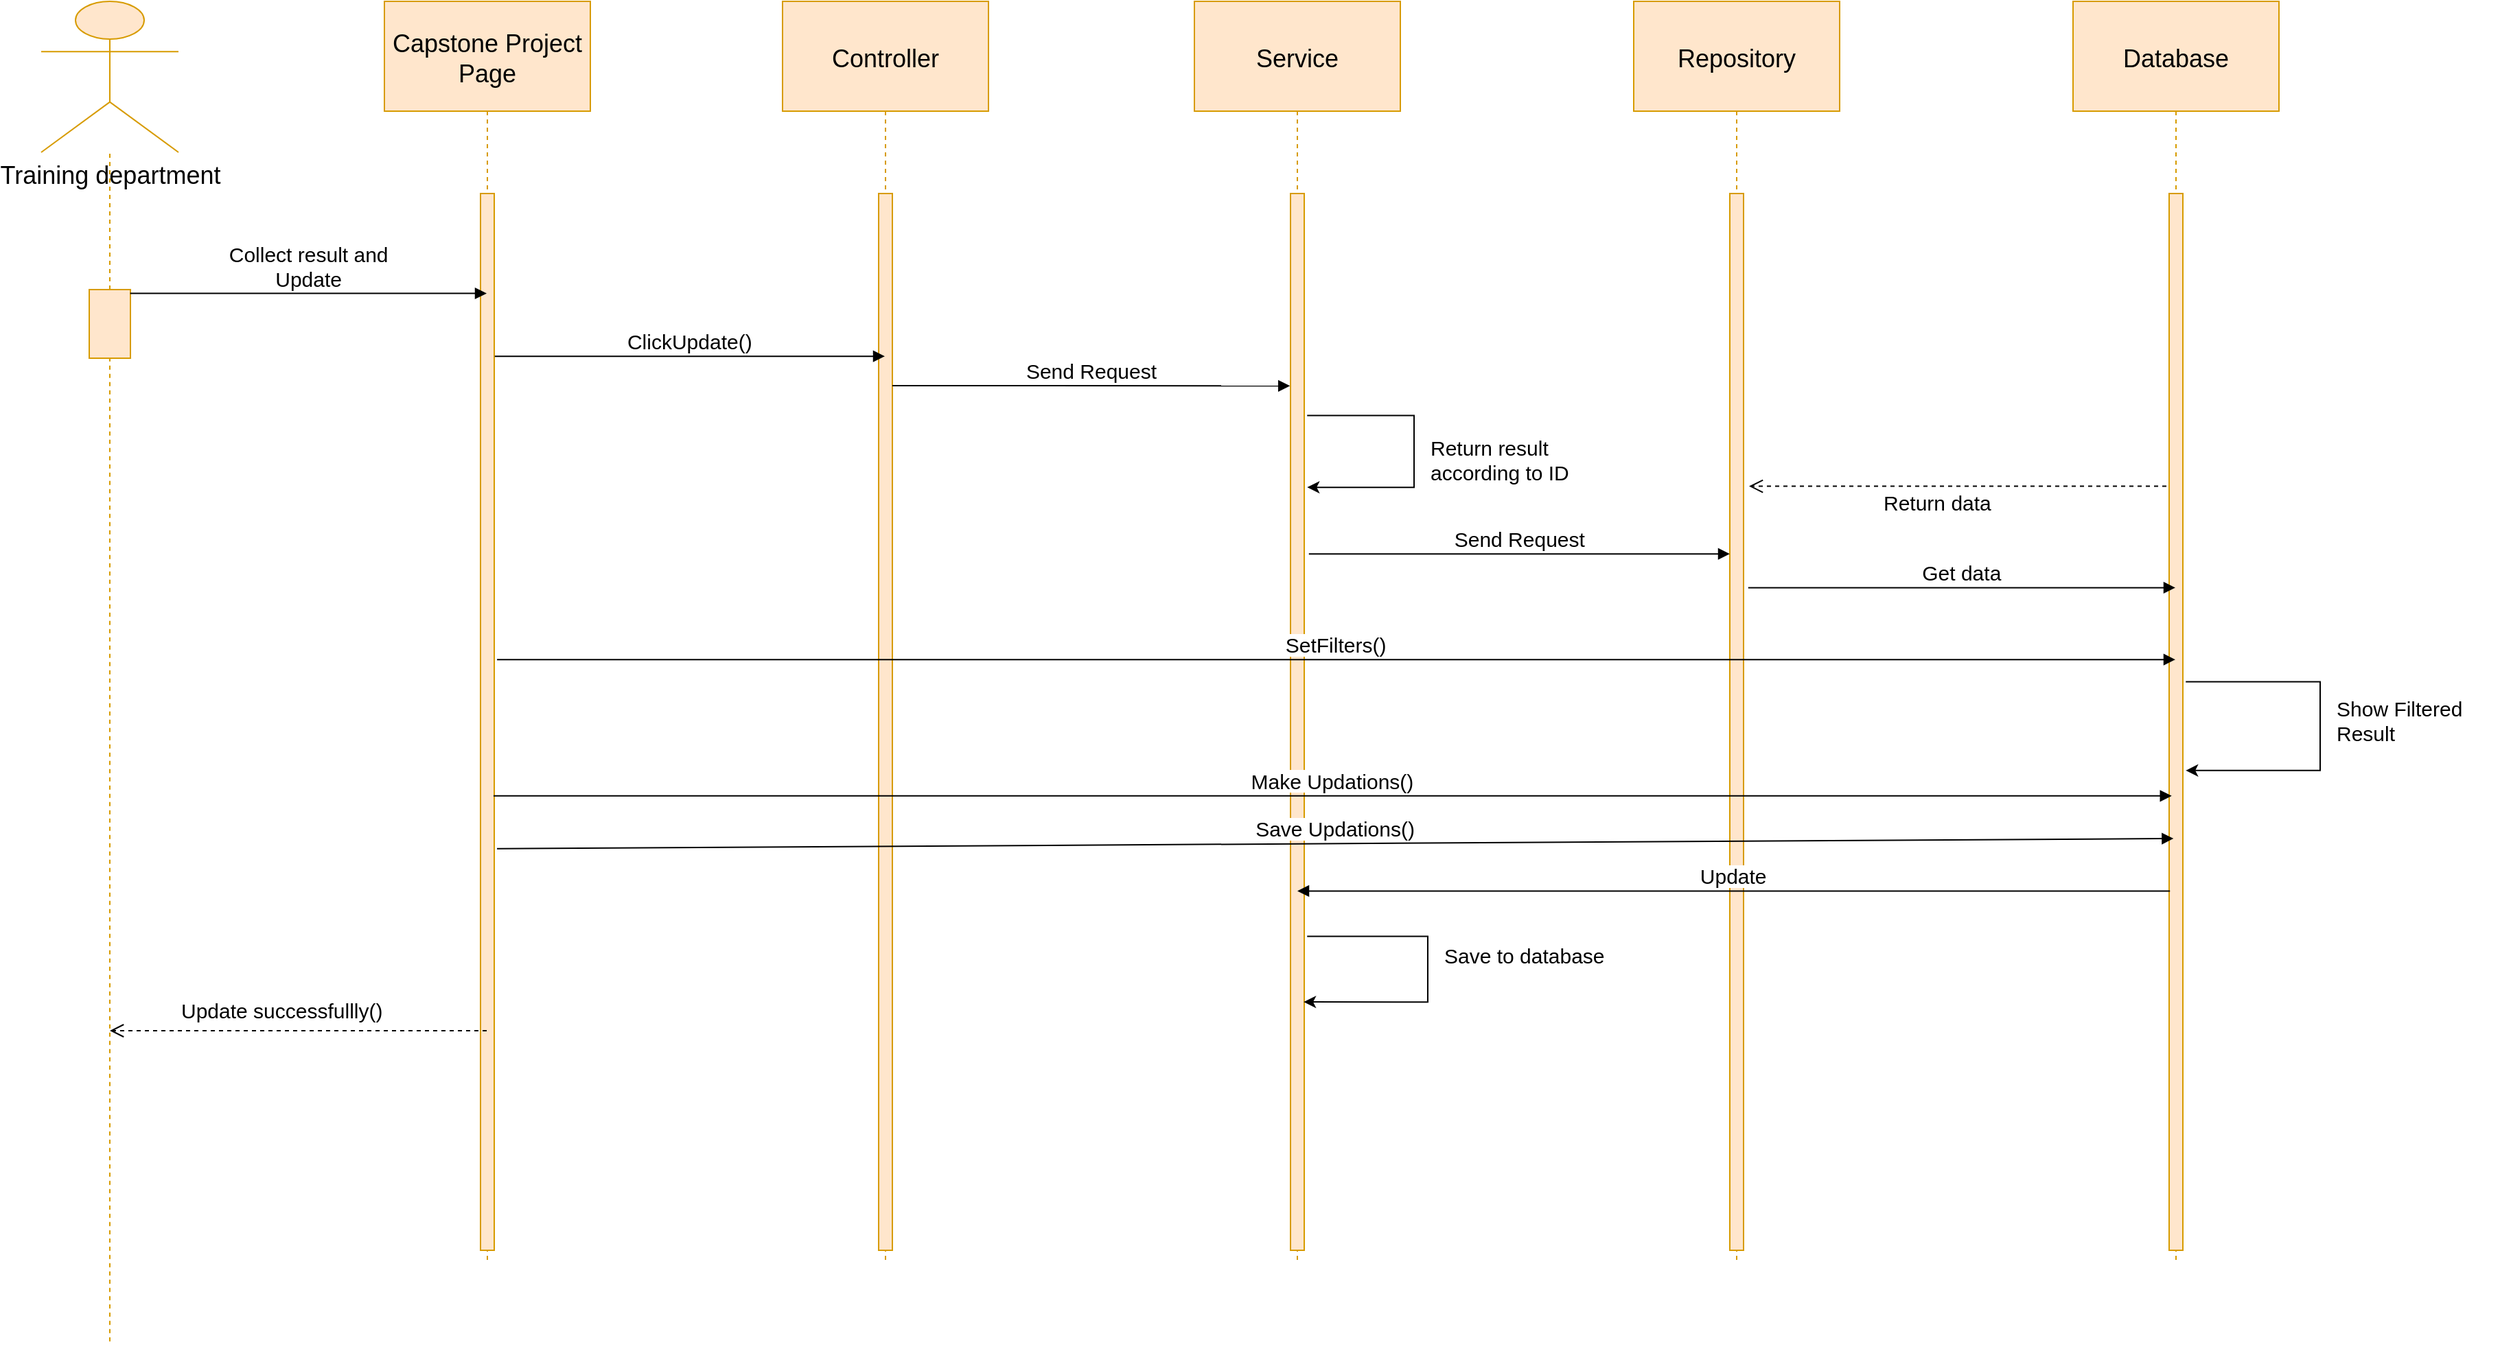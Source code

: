 <mxfile version="14.1.1" type="device"><diagram id="B38-emKecP2r2QD2jeig" name="Page-1"><mxGraphModel dx="1989" dy="979" grid="1" gridSize="10" guides="1" tooltips="1" connect="1" arrows="1" fold="1" page="1" pageScale="1" pageWidth="3300" pageHeight="4681" math="0" shadow="0"><root><mxCell id="0"/><mxCell id="1" parent="0"/><mxCell id="ShNSa6XF6X81Qhm9antR-3" value="&lt;font style=&quot;font-size: 18px&quot;&gt;Training department&lt;br&gt;&lt;/font&gt;" style="shape=umlActor;verticalLabelPosition=bottom;verticalAlign=top;html=1;outlineConnect=0;fillColor=#ffe6cc;strokeColor=#d79b00;" parent="1" vertex="1"><mxGeometry x="70" y="40" width="100" height="110" as="geometry"/></mxCell><mxCell id="ShNSa6XF6X81Qhm9antR-4" value="" style="endArrow=none;dashed=1;html=1;fillColor=#ffe6cc;strokeColor=#d79b00;" parent="1" source="ShNSa6XF6X81Qhm9antR-5" target="ShNSa6XF6X81Qhm9antR-3" edge="1"><mxGeometry width="50" height="50" relative="1" as="geometry"><mxPoint x="120" y="1016.4" as="sourcePoint"/><mxPoint x="900" y="420" as="targetPoint"/></mxGeometry></mxCell><mxCell id="ShNSa6XF6X81Qhm9antR-5" value="" style="rounded=0;whiteSpace=wrap;html=1;fillColor=#ffe6cc;strokeColor=#d79b00;" parent="1" vertex="1"><mxGeometry x="105" y="250" width="30" height="50" as="geometry"/></mxCell><mxCell id="ShNSa6XF6X81Qhm9antR-6" value="" style="endArrow=none;dashed=1;html=1;fillColor=#ffe6cc;strokeColor=#d79b00;" parent="1" target="ShNSa6XF6X81Qhm9antR-5" edge="1"><mxGeometry width="50" height="50" relative="1" as="geometry"><mxPoint x="120" y="1016.4" as="sourcePoint"/><mxPoint x="120" y="150" as="targetPoint"/></mxGeometry></mxCell><mxCell id="ShNSa6XF6X81Qhm9antR-7" value="Capstone Project&#10;Page" style="shape=umlLifeline;perimeter=lifelinePerimeter;container=1;collapsible=0;recursiveResize=0;rounded=0;shadow=0;strokeWidth=1;fillColor=#ffe6cc;strokeColor=#d79b00;size=80;fontSize=18;" parent="1" vertex="1"><mxGeometry x="320" y="40" width="150" height="920" as="geometry"/></mxCell><mxCell id="ShNSa6XF6X81Qhm9antR-8" value="" style="points=[];perimeter=orthogonalPerimeter;rounded=0;shadow=0;strokeWidth=1;fillColor=#ffe6cc;strokeColor=#d79b00;" parent="ShNSa6XF6X81Qhm9antR-7" vertex="1"><mxGeometry x="70" y="140" width="10" height="770" as="geometry"/></mxCell><mxCell id="ShNSa6XF6X81Qhm9antR-9" value="Controller" style="shape=umlLifeline;perimeter=lifelinePerimeter;container=1;collapsible=0;recursiveResize=0;rounded=0;shadow=0;strokeWidth=1;fillColor=#ffe6cc;strokeColor=#d79b00;size=80;fontSize=18;" parent="1" vertex="1"><mxGeometry x="610" y="40" width="150" height="920" as="geometry"/></mxCell><mxCell id="ShNSa6XF6X81Qhm9antR-10" value="" style="points=[];perimeter=orthogonalPerimeter;rounded=0;shadow=0;strokeWidth=1;fillColor=#ffe6cc;strokeColor=#d79b00;" parent="ShNSa6XF6X81Qhm9antR-9" vertex="1"><mxGeometry x="70" y="140" width="10" height="770" as="geometry"/></mxCell><mxCell id="ShNSa6XF6X81Qhm9antR-11" value="Service" style="shape=umlLifeline;perimeter=lifelinePerimeter;container=1;collapsible=0;recursiveResize=0;rounded=0;shadow=0;strokeWidth=1;fillColor=#ffe6cc;strokeColor=#d79b00;size=80;fontSize=18;" parent="1" vertex="1"><mxGeometry x="910" y="40" width="150" height="920" as="geometry"/></mxCell><mxCell id="ShNSa6XF6X81Qhm9antR-12" value="" style="points=[];perimeter=orthogonalPerimeter;rounded=0;shadow=0;strokeWidth=1;fillColor=#ffe6cc;strokeColor=#d79b00;" parent="ShNSa6XF6X81Qhm9antR-11" vertex="1"><mxGeometry x="70" y="140" width="10" height="770" as="geometry"/></mxCell><mxCell id="TBuj_qHDrx2Dy-ytMY3o-1" value="" style="edgeStyle=orthogonalEdgeStyle;rounded=0;orthogonalLoop=1;jettySize=auto;html=1;fontSize=10;exitX=1.212;exitY=0.21;exitDx=0;exitDy=0;exitPerimeter=0;entryX=1.212;entryY=0.278;entryDx=0;entryDy=0;entryPerimeter=0;" edge="1" parent="ShNSa6XF6X81Qhm9antR-11" source="ShNSa6XF6X81Qhm9antR-12" target="ShNSa6XF6X81Qhm9antR-12"><mxGeometry relative="1" as="geometry"><mxPoint x="-735.29" y="238.87" as="sourcePoint"/><mxPoint x="82" y="300" as="targetPoint"/><Array as="points"><mxPoint x="160" y="302"/><mxPoint x="160" y="354"/></Array></mxGeometry></mxCell><mxCell id="TBuj_qHDrx2Dy-ytMY3o-11" value="" style="edgeStyle=orthogonalEdgeStyle;rounded=0;orthogonalLoop=1;jettySize=auto;html=1;fontSize=10;exitX=1.212;exitY=0.703;exitDx=0;exitDy=0;exitPerimeter=0;entryX=0.956;entryY=0.765;entryDx=0;entryDy=0;entryPerimeter=0;" edge="1" parent="ShNSa6XF6X81Qhm9antR-11" source="ShNSa6XF6X81Qhm9antR-12" target="ShNSa6XF6X81Qhm9antR-12"><mxGeometry relative="1" as="geometry"><mxPoint x="92.12" y="311.7" as="sourcePoint"/><mxPoint x="92.12" y="364.06" as="targetPoint"/><Array as="points"><mxPoint x="170" y="681"/><mxPoint x="170" y="729"/></Array></mxGeometry></mxCell><mxCell id="ShNSa6XF6X81Qhm9antR-13" value="Repository" style="shape=umlLifeline;perimeter=lifelinePerimeter;container=1;collapsible=0;recursiveResize=0;rounded=0;shadow=0;strokeWidth=1;fillColor=#ffe6cc;strokeColor=#d79b00;size=80;fontSize=18;" parent="1" vertex="1"><mxGeometry x="1230" y="40" width="150" height="920" as="geometry"/></mxCell><mxCell id="ShNSa6XF6X81Qhm9antR-14" value="" style="points=[];perimeter=orthogonalPerimeter;rounded=0;shadow=0;strokeWidth=1;fillColor=#ffe6cc;strokeColor=#d79b00;" parent="ShNSa6XF6X81Qhm9antR-13" vertex="1"><mxGeometry x="70" y="140" width="10" height="770" as="geometry"/></mxCell><mxCell id="ShNSa6XF6X81Qhm9antR-15" value="Collect result and &#10;Update" style="verticalAlign=bottom;endArrow=block;shadow=0;strokeWidth=1;fontSize=15;exitX=0.994;exitY=0.055;exitDx=0;exitDy=0;exitPerimeter=0;" parent="1" source="ShNSa6XF6X81Qhm9antR-5" target="ShNSa6XF6X81Qhm9antR-7" edge="1"><mxGeometry relative="1" as="geometry"><mxPoint x="177" y="280" as="sourcePoint"/><mxPoint x="386.81" y="280.06" as="targetPoint"/></mxGeometry></mxCell><mxCell id="ShNSa6XF6X81Qhm9antR-16" value="ClickUpdate()" style="verticalAlign=bottom;endArrow=block;shadow=0;strokeWidth=1;fontSize=15;exitX=1.04;exitY=0.154;exitDx=0;exitDy=0;exitPerimeter=0;" parent="1" source="ShNSa6XF6X81Qhm9antR-8" target="ShNSa6XF6X81Qhm9antR-9" edge="1"><mxGeometry relative="1" as="geometry"><mxPoint x="400" y="278" as="sourcePoint"/><mxPoint x="396.81" y="290.06" as="targetPoint"/></mxGeometry></mxCell><mxCell id="ShNSa6XF6X81Qhm9antR-17" value="Send Request" style="verticalAlign=bottom;endArrow=block;shadow=0;strokeWidth=1;fontSize=15;entryX=-0.039;entryY=0.182;entryDx=0;entryDy=0;entryPerimeter=0;" parent="1" target="ShNSa6XF6X81Qhm9antR-12" edge="1"><mxGeometry relative="1" as="geometry"><mxPoint x="690" y="320" as="sourcePoint"/><mxPoint x="687.21" y="287.79" as="targetPoint"/></mxGeometry></mxCell><mxCell id="ShNSa6XF6X81Qhm9antR-25" value="&lt;span style=&quot;color: rgb(0 , 0 , 0) ; font-family: &amp;#34;helvetica&amp;#34; ; font-size: 15px ; font-style: normal ; font-weight: 400 ; letter-spacing: normal ; text-align: center ; text-indent: 0px ; text-transform: none ; word-spacing: 0px ; background-color: rgb(255 , 255 , 255) ; display: inline ; float: none&quot;&gt;Update successfullly()&lt;/span&gt;" style="text;whiteSpace=wrap;html=1;" parent="1" vertex="1"><mxGeometry x="170" y="760" width="240" height="30" as="geometry"/></mxCell><mxCell id="ShNSa6XF6X81Qhm9antR-26" value="" style="verticalAlign=bottom;endArrow=open;dashed=1;endSize=8;shadow=0;strokeWidth=1;" parent="1" source="ShNSa6XF6X81Qhm9antR-7" edge="1"><mxGeometry relative="1" as="geometry"><mxPoint x="120" y="790" as="targetPoint"/><mxPoint x="990" y="449" as="sourcePoint"/><Array as="points"/></mxGeometry></mxCell><mxCell id="e0j7el3kfOPMY3_jeO5p-1" value="Database" style="shape=umlLifeline;perimeter=lifelinePerimeter;container=1;collapsible=0;recursiveResize=0;rounded=0;shadow=0;strokeWidth=1;fillColor=#ffe6cc;strokeColor=#d79b00;size=80;fontSize=18;" parent="1" vertex="1"><mxGeometry x="1550" y="40" width="150" height="920" as="geometry"/></mxCell><mxCell id="e0j7el3kfOPMY3_jeO5p-2" value="" style="points=[];perimeter=orthogonalPerimeter;rounded=0;shadow=0;strokeWidth=1;fillColor=#ffe6cc;strokeColor=#d79b00;" parent="e0j7el3kfOPMY3_jeO5p-1" vertex="1"><mxGeometry x="70" y="140" width="10" height="770" as="geometry"/></mxCell><mxCell id="TBuj_qHDrx2Dy-ytMY3o-5" value="" style="edgeStyle=orthogonalEdgeStyle;rounded=0;orthogonalLoop=1;jettySize=auto;html=1;fontSize=10;exitX=1.212;exitY=0.462;exitDx=0;exitDy=0;exitPerimeter=0;entryX=1.212;entryY=0.546;entryDx=0;entryDy=0;entryPerimeter=0;" edge="1" parent="e0j7el3kfOPMY3_jeO5p-1" source="e0j7el3kfOPMY3_jeO5p-2" target="e0j7el3kfOPMY3_jeO5p-2"><mxGeometry relative="1" as="geometry"><mxPoint x="-547.88" y="311.7" as="sourcePoint"/><mxPoint x="-547.88" y="364.06" as="targetPoint"/><Array as="points"><mxPoint x="180" y="496"/><mxPoint x="180" y="560"/></Array></mxGeometry></mxCell><mxCell id="e0j7el3kfOPMY3_jeO5p-3" value="Get data" style="verticalAlign=bottom;endArrow=block;shadow=0;strokeWidth=1;fontSize=15;exitX=1.34;exitY=0.373;exitDx=0;exitDy=0;exitPerimeter=0;" parent="1" source="ShNSa6XF6X81Qhm9antR-14" target="e0j7el3kfOPMY3_jeO5p-1" edge="1"><mxGeometry relative="1" as="geometry"><mxPoint x="1005.21" y="369.41" as="sourcePoint"/><mxPoint x="1308.81" y="367.1" as="targetPoint"/></mxGeometry></mxCell><mxCell id="e0j7el3kfOPMY3_jeO5p-4" value="" style="verticalAlign=bottom;endArrow=open;dashed=1;endSize=8;shadow=0;strokeWidth=1;exitX=-0.2;exitY=0.277;exitDx=0;exitDy=0;exitPerimeter=0;entryX=1.4;entryY=0.277;entryDx=0;entryDy=0;entryPerimeter=0;" parent="1" source="e0j7el3kfOPMY3_jeO5p-2" target="ShNSa6XF6X81Qhm9antR-14" edge="1"><mxGeometry relative="1" as="geometry"><mxPoint x="994.5" y="416.38" as="targetPoint"/><mxPoint x="1307.61" y="416.38" as="sourcePoint"/></mxGeometry></mxCell><mxCell id="e0j7el3kfOPMY3_jeO5p-5" value="&lt;span style=&quot;color: rgb(0 , 0 , 0) ; font-family: &amp;#34;helvetica&amp;#34; ; font-size: 15px ; font-style: normal ; font-weight: 400 ; letter-spacing: normal ; text-align: center ; text-indent: 0px ; text-transform: none ; word-spacing: 0px ; background-color: rgb(255 , 255 , 255) ; display: inline ; float: none&quot;&gt;Return data&lt;/span&gt;" style="text;whiteSpace=wrap;html=1;" parent="1" vertex="1"><mxGeometry x="1410" y="390" width="240" height="30" as="geometry"/></mxCell><mxCell id="TBuj_qHDrx2Dy-ytMY3o-2" value="&lt;span style=&quot;color: rgb(0 , 0 , 0) ; font-family: &amp;#34;helvetica&amp;#34; ; font-size: 15px ; font-style: normal ; font-weight: 400 ; letter-spacing: normal ; text-align: center ; text-indent: 0px ; text-transform: none ; word-spacing: 0px ; background-color: rgb(255 , 255 , 255) ; display: inline ; float: none&quot;&gt;Return result&lt;br&gt;according to ID&lt;br&gt;&lt;/span&gt;" style="text;whiteSpace=wrap;html=1;" vertex="1" parent="1"><mxGeometry x="1080" y="350" width="120" height="30" as="geometry"/></mxCell><mxCell id="TBuj_qHDrx2Dy-ytMY3o-3" value="Send Request" style="verticalAlign=bottom;endArrow=block;shadow=0;strokeWidth=1;fontSize=15;exitX=1.34;exitY=0.341;exitDx=0;exitDy=0;exitPerimeter=0;" edge="1" parent="1" source="ShNSa6XF6X81Qhm9antR-12" target="ShNSa6XF6X81Qhm9antR-14"><mxGeometry relative="1" as="geometry"><mxPoint x="1324" y="384.04" as="sourcePoint"/><mxPoint x="1634.5" y="384.04" as="targetPoint"/></mxGeometry></mxCell><mxCell id="TBuj_qHDrx2Dy-ytMY3o-4" value="SetFilters()" style="verticalAlign=bottom;endArrow=block;shadow=0;strokeWidth=1;fontSize=15;exitX=1.204;exitY=0.441;exitDx=0;exitDy=0;exitPerimeter=0;" edge="1" parent="1" source="ShNSa6XF6X81Qhm9antR-8" target="e0j7el3kfOPMY3_jeO5p-1"><mxGeometry relative="1" as="geometry"><mxPoint x="700" y="330" as="sourcePoint"/><mxPoint x="989.61" y="330.14" as="targetPoint"/></mxGeometry></mxCell><mxCell id="TBuj_qHDrx2Dy-ytMY3o-6" value="&lt;span style=&quot;color: rgb(0 , 0 , 0) ; font-family: &amp;#34;helvetica&amp;#34; ; font-size: 15px ; font-style: normal ; font-weight: 400 ; letter-spacing: normal ; text-align: center ; text-indent: 0px ; text-transform: none ; word-spacing: 0px ; background-color: rgb(255 , 255 , 255) ; display: inline ; float: none&quot;&gt;Show Filtered&lt;br&gt;Result&lt;br&gt;&lt;/span&gt;" style="text;whiteSpace=wrap;html=1;" vertex="1" parent="1"><mxGeometry x="1740" y="540" width="120" height="30" as="geometry"/></mxCell><mxCell id="TBuj_qHDrx2Dy-ytMY3o-8" value="Make Updations()" style="verticalAlign=bottom;endArrow=block;shadow=0;strokeWidth=1;fontSize=15;exitX=0.948;exitY=0.57;exitDx=0;exitDy=0;exitPerimeter=0;entryX=0.188;entryY=0.57;entryDx=0;entryDy=0;entryPerimeter=0;" edge="1" parent="1" source="ShNSa6XF6X81Qhm9antR-8" target="e0j7el3kfOPMY3_jeO5p-2"><mxGeometry relative="1" as="geometry"><mxPoint x="412.04" y="529.57" as="sourcePoint"/><mxPoint x="1634.5" y="529.57" as="targetPoint"/></mxGeometry></mxCell><mxCell id="TBuj_qHDrx2Dy-ytMY3o-9" value="Save Updations()" style="verticalAlign=bottom;endArrow=block;shadow=0;strokeWidth=1;fontSize=15;exitX=1.204;exitY=0.62;exitDx=0;exitDy=0;exitPerimeter=0;entryX=0.488;entryY=0.663;entryDx=0;entryDy=0;entryPerimeter=0;" edge="1" parent="1" source="ShNSa6XF6X81Qhm9antR-8" target="e0j7el3kfOPMY3_jeO5p-1"><mxGeometry relative="1" as="geometry"><mxPoint x="409.48" y="628.9" as="sourcePoint"/><mxPoint x="1631.88" y="628.9" as="targetPoint"/></mxGeometry></mxCell><mxCell id="TBuj_qHDrx2Dy-ytMY3o-10" value="Update" style="verticalAlign=bottom;endArrow=block;shadow=0;strokeWidth=1;fontSize=15;exitX=0.06;exitY=0.66;exitDx=0;exitDy=0;exitPerimeter=0;" edge="1" parent="1" source="e0j7el3kfOPMY3_jeO5p-2" target="ShNSa6XF6X81Qhm9antR-11"><mxGeometry relative="1" as="geometry"><mxPoint x="1323.4" y="477.21" as="sourcePoint"/><mxPoint x="1634.5" y="477.21" as="targetPoint"/></mxGeometry></mxCell><mxCell id="TBuj_qHDrx2Dy-ytMY3o-12" value="&lt;div style=&quot;text-align: center&quot;&gt;&lt;font face=&quot;helvetica&quot;&gt;&lt;span style=&quot;font-size: 15px ; background-color: rgb(255 , 255 , 255)&quot;&gt;Save to database&lt;/span&gt;&lt;/font&gt;&lt;/div&gt;" style="text;whiteSpace=wrap;html=1;" vertex="1" parent="1"><mxGeometry x="1090" y="720" width="130" height="40" as="geometry"/></mxCell></root></mxGraphModel></diagram></mxfile>